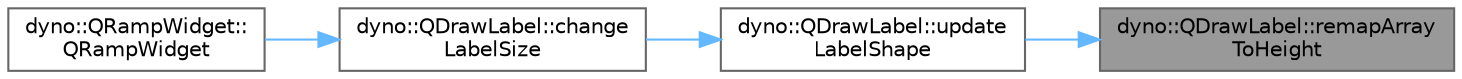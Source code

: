 digraph "dyno::QDrawLabel::remapArrayToHeight"
{
 // LATEX_PDF_SIZE
  bgcolor="transparent";
  edge [fontname=Helvetica,fontsize=10,labelfontname=Helvetica,labelfontsize=10];
  node [fontname=Helvetica,fontsize=10,shape=box,height=0.2,width=0.4];
  rankdir="RL";
  Node1 [id="Node000001",label="dyno::QDrawLabel::remapArray\lToHeight",height=0.2,width=0.4,color="gray40", fillcolor="grey60", style="filled", fontcolor="black",tooltip=" "];
  Node1 -> Node2 [id="edge1_Node000001_Node000002",dir="back",color="steelblue1",style="solid",tooltip=" "];
  Node2 [id="Node000002",label="dyno::QDrawLabel::update\lLabelShape",height=0.2,width=0.4,color="grey40", fillcolor="white", style="filled",URL="$classdyno_1_1_q_draw_label.html#a7d4dc831e1c2a3545d41ce11068a4130",tooltip=" "];
  Node2 -> Node3 [id="edge2_Node000002_Node000003",dir="back",color="steelblue1",style="solid",tooltip=" "];
  Node3 [id="Node000003",label="dyno::QDrawLabel::change\lLabelSize",height=0.2,width=0.4,color="grey40", fillcolor="white", style="filled",URL="$classdyno_1_1_q_draw_label.html#a938a9e49bf7c61116423d9d73aedfc5d",tooltip=" "];
  Node3 -> Node4 [id="edge3_Node000003_Node000004",dir="back",color="steelblue1",style="solid",tooltip=" "];
  Node4 [id="Node000004",label="dyno::QRampWidget::\lQRampWidget",height=0.2,width=0.4,color="grey40", fillcolor="white", style="filled",URL="$classdyno_1_1_q_ramp_widget.html#a2d99716dc72c464d5d557373d500a32e",tooltip=" "];
}
